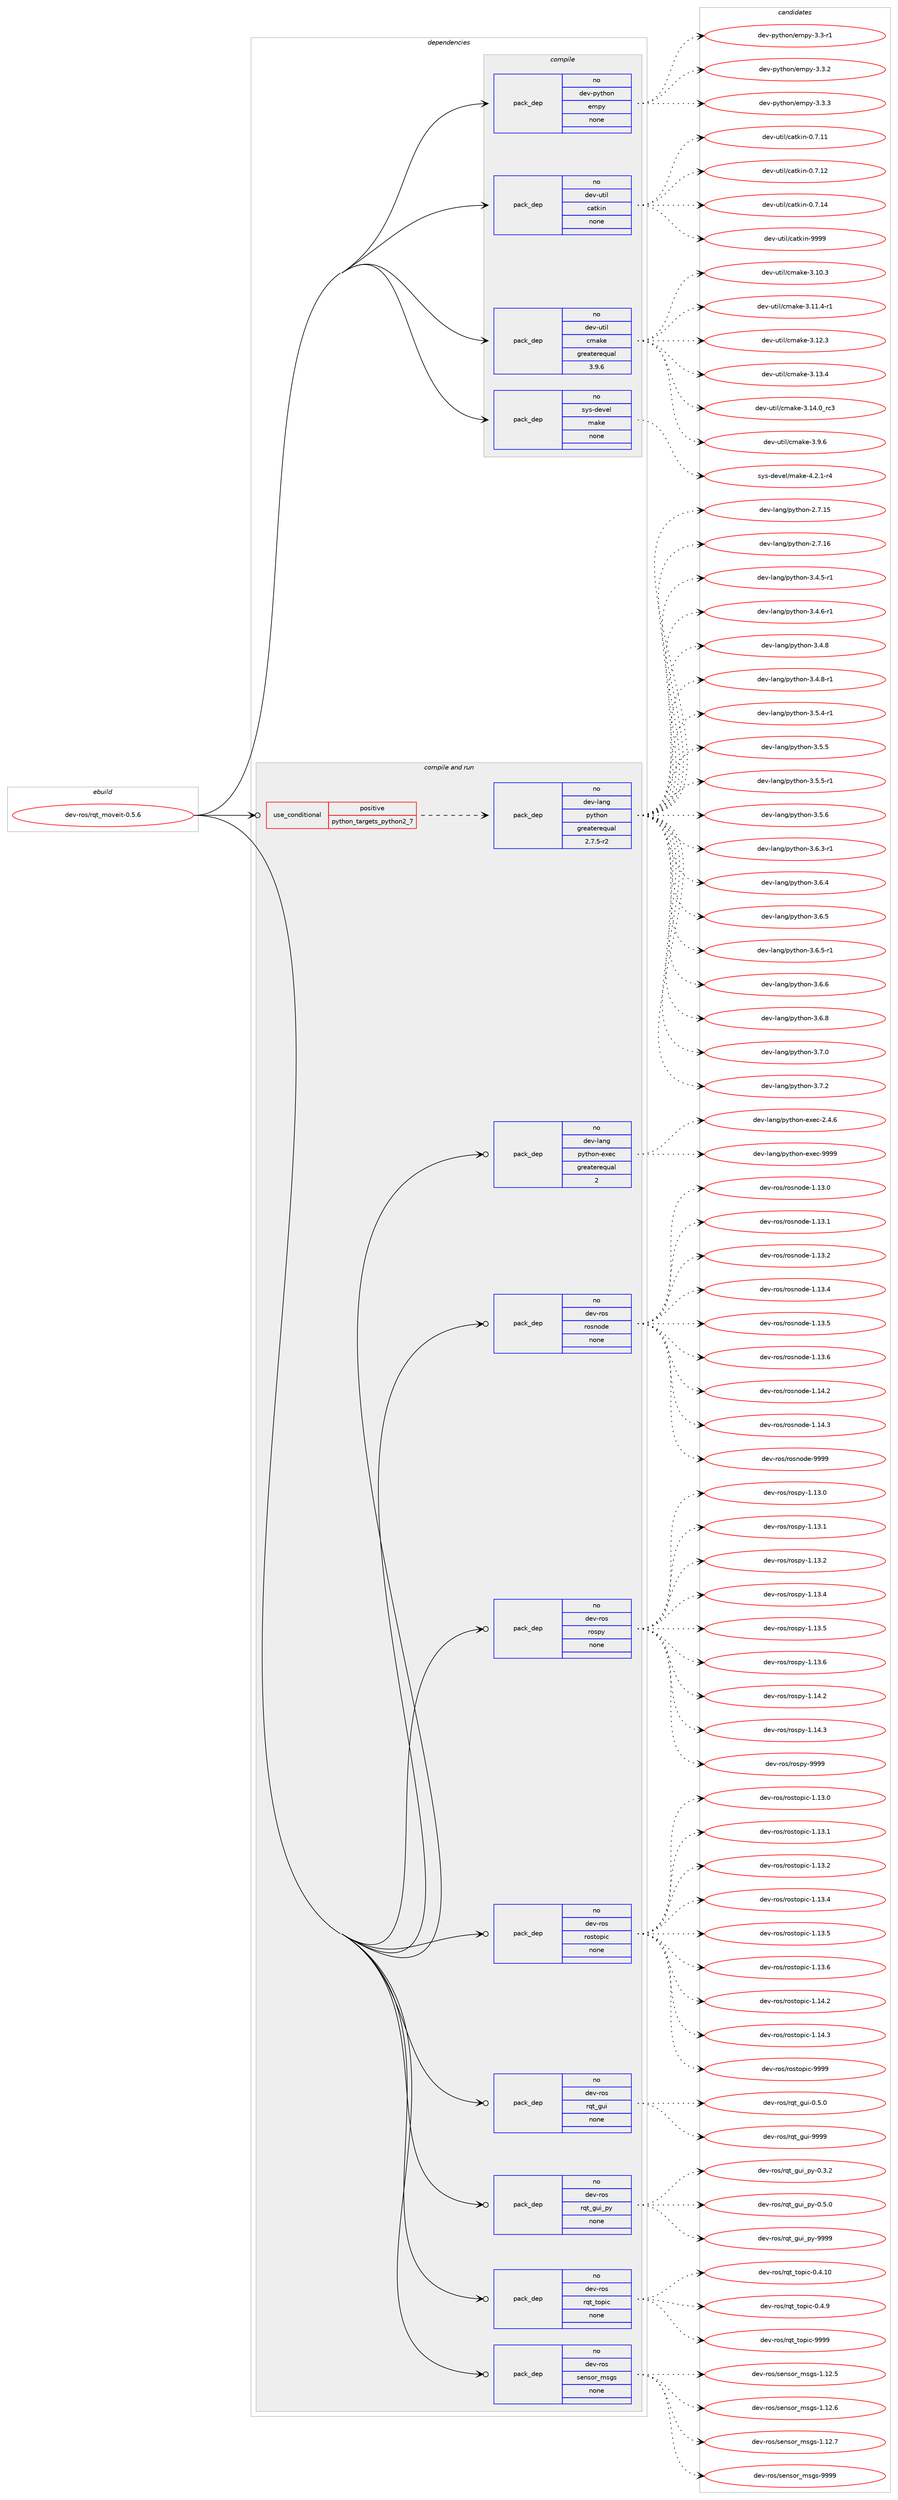 digraph prolog {

# *************
# Graph options
# *************

newrank=true;
concentrate=true;
compound=true;
graph [rankdir=LR,fontname=Helvetica,fontsize=10,ranksep=1.5];#, ranksep=2.5, nodesep=0.2];
edge  [arrowhead=vee];
node  [fontname=Helvetica,fontsize=10];

# **********
# The ebuild
# **********

subgraph cluster_leftcol {
color=gray;
rank=same;
label=<<i>ebuild</i>>;
id [label="dev-ros/rqt_moveit-0.5.6", color=red, width=4, href="../dev-ros/rqt_moveit-0.5.6.svg"];
}

# ****************
# The dependencies
# ****************

subgraph cluster_midcol {
color=gray;
label=<<i>dependencies</i>>;
subgraph cluster_compile {
fillcolor="#eeeeee";
style=filled;
label=<<i>compile</i>>;
subgraph pack1055568 {
dependency1469466 [label=<<TABLE BORDER="0" CELLBORDER="1" CELLSPACING="0" CELLPADDING="4" WIDTH="220"><TR><TD ROWSPAN="6" CELLPADDING="30">pack_dep</TD></TR><TR><TD WIDTH="110">no</TD></TR><TR><TD>dev-python</TD></TR><TR><TD>empy</TD></TR><TR><TD>none</TD></TR><TR><TD></TD></TR></TABLE>>, shape=none, color=blue];
}
id:e -> dependency1469466:w [weight=20,style="solid",arrowhead="vee"];
subgraph pack1055569 {
dependency1469467 [label=<<TABLE BORDER="0" CELLBORDER="1" CELLSPACING="0" CELLPADDING="4" WIDTH="220"><TR><TD ROWSPAN="6" CELLPADDING="30">pack_dep</TD></TR><TR><TD WIDTH="110">no</TD></TR><TR><TD>dev-util</TD></TR><TR><TD>catkin</TD></TR><TR><TD>none</TD></TR><TR><TD></TD></TR></TABLE>>, shape=none, color=blue];
}
id:e -> dependency1469467:w [weight=20,style="solid",arrowhead="vee"];
subgraph pack1055570 {
dependency1469468 [label=<<TABLE BORDER="0" CELLBORDER="1" CELLSPACING="0" CELLPADDING="4" WIDTH="220"><TR><TD ROWSPAN="6" CELLPADDING="30">pack_dep</TD></TR><TR><TD WIDTH="110">no</TD></TR><TR><TD>dev-util</TD></TR><TR><TD>cmake</TD></TR><TR><TD>greaterequal</TD></TR><TR><TD>3.9.6</TD></TR></TABLE>>, shape=none, color=blue];
}
id:e -> dependency1469468:w [weight=20,style="solid",arrowhead="vee"];
subgraph pack1055571 {
dependency1469469 [label=<<TABLE BORDER="0" CELLBORDER="1" CELLSPACING="0" CELLPADDING="4" WIDTH="220"><TR><TD ROWSPAN="6" CELLPADDING="30">pack_dep</TD></TR><TR><TD WIDTH="110">no</TD></TR><TR><TD>sys-devel</TD></TR><TR><TD>make</TD></TR><TR><TD>none</TD></TR><TR><TD></TD></TR></TABLE>>, shape=none, color=blue];
}
id:e -> dependency1469469:w [weight=20,style="solid",arrowhead="vee"];
}
subgraph cluster_compileandrun {
fillcolor="#eeeeee";
style=filled;
label=<<i>compile and run</i>>;
subgraph cond390508 {
dependency1469470 [label=<<TABLE BORDER="0" CELLBORDER="1" CELLSPACING="0" CELLPADDING="4"><TR><TD ROWSPAN="3" CELLPADDING="10">use_conditional</TD></TR><TR><TD>positive</TD></TR><TR><TD>python_targets_python2_7</TD></TR></TABLE>>, shape=none, color=red];
subgraph pack1055572 {
dependency1469471 [label=<<TABLE BORDER="0" CELLBORDER="1" CELLSPACING="0" CELLPADDING="4" WIDTH="220"><TR><TD ROWSPAN="6" CELLPADDING="30">pack_dep</TD></TR><TR><TD WIDTH="110">no</TD></TR><TR><TD>dev-lang</TD></TR><TR><TD>python</TD></TR><TR><TD>greaterequal</TD></TR><TR><TD>2.7.5-r2</TD></TR></TABLE>>, shape=none, color=blue];
}
dependency1469470:e -> dependency1469471:w [weight=20,style="dashed",arrowhead="vee"];
}
id:e -> dependency1469470:w [weight=20,style="solid",arrowhead="odotvee"];
subgraph pack1055573 {
dependency1469472 [label=<<TABLE BORDER="0" CELLBORDER="1" CELLSPACING="0" CELLPADDING="4" WIDTH="220"><TR><TD ROWSPAN="6" CELLPADDING="30">pack_dep</TD></TR><TR><TD WIDTH="110">no</TD></TR><TR><TD>dev-lang</TD></TR><TR><TD>python-exec</TD></TR><TR><TD>greaterequal</TD></TR><TR><TD>2</TD></TR></TABLE>>, shape=none, color=blue];
}
id:e -> dependency1469472:w [weight=20,style="solid",arrowhead="odotvee"];
subgraph pack1055574 {
dependency1469473 [label=<<TABLE BORDER="0" CELLBORDER="1" CELLSPACING="0" CELLPADDING="4" WIDTH="220"><TR><TD ROWSPAN="6" CELLPADDING="30">pack_dep</TD></TR><TR><TD WIDTH="110">no</TD></TR><TR><TD>dev-ros</TD></TR><TR><TD>rosnode</TD></TR><TR><TD>none</TD></TR><TR><TD></TD></TR></TABLE>>, shape=none, color=blue];
}
id:e -> dependency1469473:w [weight=20,style="solid",arrowhead="odotvee"];
subgraph pack1055575 {
dependency1469474 [label=<<TABLE BORDER="0" CELLBORDER="1" CELLSPACING="0" CELLPADDING="4" WIDTH="220"><TR><TD ROWSPAN="6" CELLPADDING="30">pack_dep</TD></TR><TR><TD WIDTH="110">no</TD></TR><TR><TD>dev-ros</TD></TR><TR><TD>rospy</TD></TR><TR><TD>none</TD></TR><TR><TD></TD></TR></TABLE>>, shape=none, color=blue];
}
id:e -> dependency1469474:w [weight=20,style="solid",arrowhead="odotvee"];
subgraph pack1055576 {
dependency1469475 [label=<<TABLE BORDER="0" CELLBORDER="1" CELLSPACING="0" CELLPADDING="4" WIDTH="220"><TR><TD ROWSPAN="6" CELLPADDING="30">pack_dep</TD></TR><TR><TD WIDTH="110">no</TD></TR><TR><TD>dev-ros</TD></TR><TR><TD>rostopic</TD></TR><TR><TD>none</TD></TR><TR><TD></TD></TR></TABLE>>, shape=none, color=blue];
}
id:e -> dependency1469475:w [weight=20,style="solid",arrowhead="odotvee"];
subgraph pack1055577 {
dependency1469476 [label=<<TABLE BORDER="0" CELLBORDER="1" CELLSPACING="0" CELLPADDING="4" WIDTH="220"><TR><TD ROWSPAN="6" CELLPADDING="30">pack_dep</TD></TR><TR><TD WIDTH="110">no</TD></TR><TR><TD>dev-ros</TD></TR><TR><TD>rqt_gui</TD></TR><TR><TD>none</TD></TR><TR><TD></TD></TR></TABLE>>, shape=none, color=blue];
}
id:e -> dependency1469476:w [weight=20,style="solid",arrowhead="odotvee"];
subgraph pack1055578 {
dependency1469477 [label=<<TABLE BORDER="0" CELLBORDER="1" CELLSPACING="0" CELLPADDING="4" WIDTH="220"><TR><TD ROWSPAN="6" CELLPADDING="30">pack_dep</TD></TR><TR><TD WIDTH="110">no</TD></TR><TR><TD>dev-ros</TD></TR><TR><TD>rqt_gui_py</TD></TR><TR><TD>none</TD></TR><TR><TD></TD></TR></TABLE>>, shape=none, color=blue];
}
id:e -> dependency1469477:w [weight=20,style="solid",arrowhead="odotvee"];
subgraph pack1055579 {
dependency1469478 [label=<<TABLE BORDER="0" CELLBORDER="1" CELLSPACING="0" CELLPADDING="4" WIDTH="220"><TR><TD ROWSPAN="6" CELLPADDING="30">pack_dep</TD></TR><TR><TD WIDTH="110">no</TD></TR><TR><TD>dev-ros</TD></TR><TR><TD>rqt_topic</TD></TR><TR><TD>none</TD></TR><TR><TD></TD></TR></TABLE>>, shape=none, color=blue];
}
id:e -> dependency1469478:w [weight=20,style="solid",arrowhead="odotvee"];
subgraph pack1055580 {
dependency1469479 [label=<<TABLE BORDER="0" CELLBORDER="1" CELLSPACING="0" CELLPADDING="4" WIDTH="220"><TR><TD ROWSPAN="6" CELLPADDING="30">pack_dep</TD></TR><TR><TD WIDTH="110">no</TD></TR><TR><TD>dev-ros</TD></TR><TR><TD>sensor_msgs</TD></TR><TR><TD>none</TD></TR><TR><TD></TD></TR></TABLE>>, shape=none, color=blue];
}
id:e -> dependency1469479:w [weight=20,style="solid",arrowhead="odotvee"];
}
subgraph cluster_run {
fillcolor="#eeeeee";
style=filled;
label=<<i>run</i>>;
}
}

# **************
# The candidates
# **************

subgraph cluster_choices {
rank=same;
color=gray;
label=<<i>candidates</i>>;

subgraph choice1055568 {
color=black;
nodesep=1;
choice1001011184511212111610411111047101109112121455146514511449 [label="dev-python/empy-3.3-r1", color=red, width=4,href="../dev-python/empy-3.3-r1.svg"];
choice1001011184511212111610411111047101109112121455146514650 [label="dev-python/empy-3.3.2", color=red, width=4,href="../dev-python/empy-3.3.2.svg"];
choice1001011184511212111610411111047101109112121455146514651 [label="dev-python/empy-3.3.3", color=red, width=4,href="../dev-python/empy-3.3.3.svg"];
dependency1469466:e -> choice1001011184511212111610411111047101109112121455146514511449:w [style=dotted,weight="100"];
dependency1469466:e -> choice1001011184511212111610411111047101109112121455146514650:w [style=dotted,weight="100"];
dependency1469466:e -> choice1001011184511212111610411111047101109112121455146514651:w [style=dotted,weight="100"];
}
subgraph choice1055569 {
color=black;
nodesep=1;
choice1001011184511711610510847999711610710511045484655464949 [label="dev-util/catkin-0.7.11", color=red, width=4,href="../dev-util/catkin-0.7.11.svg"];
choice1001011184511711610510847999711610710511045484655464950 [label="dev-util/catkin-0.7.12", color=red, width=4,href="../dev-util/catkin-0.7.12.svg"];
choice1001011184511711610510847999711610710511045484655464952 [label="dev-util/catkin-0.7.14", color=red, width=4,href="../dev-util/catkin-0.7.14.svg"];
choice100101118451171161051084799971161071051104557575757 [label="dev-util/catkin-9999", color=red, width=4,href="../dev-util/catkin-9999.svg"];
dependency1469467:e -> choice1001011184511711610510847999711610710511045484655464949:w [style=dotted,weight="100"];
dependency1469467:e -> choice1001011184511711610510847999711610710511045484655464950:w [style=dotted,weight="100"];
dependency1469467:e -> choice1001011184511711610510847999711610710511045484655464952:w [style=dotted,weight="100"];
dependency1469467:e -> choice100101118451171161051084799971161071051104557575757:w [style=dotted,weight="100"];
}
subgraph choice1055570 {
color=black;
nodesep=1;
choice1001011184511711610510847991099710710145514649484651 [label="dev-util/cmake-3.10.3", color=red, width=4,href="../dev-util/cmake-3.10.3.svg"];
choice10010111845117116105108479910997107101455146494946524511449 [label="dev-util/cmake-3.11.4-r1", color=red, width=4,href="../dev-util/cmake-3.11.4-r1.svg"];
choice1001011184511711610510847991099710710145514649504651 [label="dev-util/cmake-3.12.3", color=red, width=4,href="../dev-util/cmake-3.12.3.svg"];
choice1001011184511711610510847991099710710145514649514652 [label="dev-util/cmake-3.13.4", color=red, width=4,href="../dev-util/cmake-3.13.4.svg"];
choice1001011184511711610510847991099710710145514649524648951149951 [label="dev-util/cmake-3.14.0_rc3", color=red, width=4,href="../dev-util/cmake-3.14.0_rc3.svg"];
choice10010111845117116105108479910997107101455146574654 [label="dev-util/cmake-3.9.6", color=red, width=4,href="../dev-util/cmake-3.9.6.svg"];
dependency1469468:e -> choice1001011184511711610510847991099710710145514649484651:w [style=dotted,weight="100"];
dependency1469468:e -> choice10010111845117116105108479910997107101455146494946524511449:w [style=dotted,weight="100"];
dependency1469468:e -> choice1001011184511711610510847991099710710145514649504651:w [style=dotted,weight="100"];
dependency1469468:e -> choice1001011184511711610510847991099710710145514649514652:w [style=dotted,weight="100"];
dependency1469468:e -> choice1001011184511711610510847991099710710145514649524648951149951:w [style=dotted,weight="100"];
dependency1469468:e -> choice10010111845117116105108479910997107101455146574654:w [style=dotted,weight="100"];
}
subgraph choice1055571 {
color=black;
nodesep=1;
choice1151211154510010111810110847109971071014552465046494511452 [label="sys-devel/make-4.2.1-r4", color=red, width=4,href="../sys-devel/make-4.2.1-r4.svg"];
dependency1469469:e -> choice1151211154510010111810110847109971071014552465046494511452:w [style=dotted,weight="100"];
}
subgraph choice1055572 {
color=black;
nodesep=1;
choice10010111845108971101034711212111610411111045504655464953 [label="dev-lang/python-2.7.15", color=red, width=4,href="../dev-lang/python-2.7.15.svg"];
choice10010111845108971101034711212111610411111045504655464954 [label="dev-lang/python-2.7.16", color=red, width=4,href="../dev-lang/python-2.7.16.svg"];
choice1001011184510897110103471121211161041111104551465246534511449 [label="dev-lang/python-3.4.5-r1", color=red, width=4,href="../dev-lang/python-3.4.5-r1.svg"];
choice1001011184510897110103471121211161041111104551465246544511449 [label="dev-lang/python-3.4.6-r1", color=red, width=4,href="../dev-lang/python-3.4.6-r1.svg"];
choice100101118451089711010347112121116104111110455146524656 [label="dev-lang/python-3.4.8", color=red, width=4,href="../dev-lang/python-3.4.8.svg"];
choice1001011184510897110103471121211161041111104551465246564511449 [label="dev-lang/python-3.4.8-r1", color=red, width=4,href="../dev-lang/python-3.4.8-r1.svg"];
choice1001011184510897110103471121211161041111104551465346524511449 [label="dev-lang/python-3.5.4-r1", color=red, width=4,href="../dev-lang/python-3.5.4-r1.svg"];
choice100101118451089711010347112121116104111110455146534653 [label="dev-lang/python-3.5.5", color=red, width=4,href="../dev-lang/python-3.5.5.svg"];
choice1001011184510897110103471121211161041111104551465346534511449 [label="dev-lang/python-3.5.5-r1", color=red, width=4,href="../dev-lang/python-3.5.5-r1.svg"];
choice100101118451089711010347112121116104111110455146534654 [label="dev-lang/python-3.5.6", color=red, width=4,href="../dev-lang/python-3.5.6.svg"];
choice1001011184510897110103471121211161041111104551465446514511449 [label="dev-lang/python-3.6.3-r1", color=red, width=4,href="../dev-lang/python-3.6.3-r1.svg"];
choice100101118451089711010347112121116104111110455146544652 [label="dev-lang/python-3.6.4", color=red, width=4,href="../dev-lang/python-3.6.4.svg"];
choice100101118451089711010347112121116104111110455146544653 [label="dev-lang/python-3.6.5", color=red, width=4,href="../dev-lang/python-3.6.5.svg"];
choice1001011184510897110103471121211161041111104551465446534511449 [label="dev-lang/python-3.6.5-r1", color=red, width=4,href="../dev-lang/python-3.6.5-r1.svg"];
choice100101118451089711010347112121116104111110455146544654 [label="dev-lang/python-3.6.6", color=red, width=4,href="../dev-lang/python-3.6.6.svg"];
choice100101118451089711010347112121116104111110455146544656 [label="dev-lang/python-3.6.8", color=red, width=4,href="../dev-lang/python-3.6.8.svg"];
choice100101118451089711010347112121116104111110455146554648 [label="dev-lang/python-3.7.0", color=red, width=4,href="../dev-lang/python-3.7.0.svg"];
choice100101118451089711010347112121116104111110455146554650 [label="dev-lang/python-3.7.2", color=red, width=4,href="../dev-lang/python-3.7.2.svg"];
dependency1469471:e -> choice10010111845108971101034711212111610411111045504655464953:w [style=dotted,weight="100"];
dependency1469471:e -> choice10010111845108971101034711212111610411111045504655464954:w [style=dotted,weight="100"];
dependency1469471:e -> choice1001011184510897110103471121211161041111104551465246534511449:w [style=dotted,weight="100"];
dependency1469471:e -> choice1001011184510897110103471121211161041111104551465246544511449:w [style=dotted,weight="100"];
dependency1469471:e -> choice100101118451089711010347112121116104111110455146524656:w [style=dotted,weight="100"];
dependency1469471:e -> choice1001011184510897110103471121211161041111104551465246564511449:w [style=dotted,weight="100"];
dependency1469471:e -> choice1001011184510897110103471121211161041111104551465346524511449:w [style=dotted,weight="100"];
dependency1469471:e -> choice100101118451089711010347112121116104111110455146534653:w [style=dotted,weight="100"];
dependency1469471:e -> choice1001011184510897110103471121211161041111104551465346534511449:w [style=dotted,weight="100"];
dependency1469471:e -> choice100101118451089711010347112121116104111110455146534654:w [style=dotted,weight="100"];
dependency1469471:e -> choice1001011184510897110103471121211161041111104551465446514511449:w [style=dotted,weight="100"];
dependency1469471:e -> choice100101118451089711010347112121116104111110455146544652:w [style=dotted,weight="100"];
dependency1469471:e -> choice100101118451089711010347112121116104111110455146544653:w [style=dotted,weight="100"];
dependency1469471:e -> choice1001011184510897110103471121211161041111104551465446534511449:w [style=dotted,weight="100"];
dependency1469471:e -> choice100101118451089711010347112121116104111110455146544654:w [style=dotted,weight="100"];
dependency1469471:e -> choice100101118451089711010347112121116104111110455146544656:w [style=dotted,weight="100"];
dependency1469471:e -> choice100101118451089711010347112121116104111110455146554648:w [style=dotted,weight="100"];
dependency1469471:e -> choice100101118451089711010347112121116104111110455146554650:w [style=dotted,weight="100"];
}
subgraph choice1055573 {
color=black;
nodesep=1;
choice1001011184510897110103471121211161041111104510112010199455046524654 [label="dev-lang/python-exec-2.4.6", color=red, width=4,href="../dev-lang/python-exec-2.4.6.svg"];
choice10010111845108971101034711212111610411111045101120101994557575757 [label="dev-lang/python-exec-9999", color=red, width=4,href="../dev-lang/python-exec-9999.svg"];
dependency1469472:e -> choice1001011184510897110103471121211161041111104510112010199455046524654:w [style=dotted,weight="100"];
dependency1469472:e -> choice10010111845108971101034711212111610411111045101120101994557575757:w [style=dotted,weight="100"];
}
subgraph choice1055574 {
color=black;
nodesep=1;
choice100101118451141111154711411111511011110010145494649514648 [label="dev-ros/rosnode-1.13.0", color=red, width=4,href="../dev-ros/rosnode-1.13.0.svg"];
choice100101118451141111154711411111511011110010145494649514649 [label="dev-ros/rosnode-1.13.1", color=red, width=4,href="../dev-ros/rosnode-1.13.1.svg"];
choice100101118451141111154711411111511011110010145494649514650 [label="dev-ros/rosnode-1.13.2", color=red, width=4,href="../dev-ros/rosnode-1.13.2.svg"];
choice100101118451141111154711411111511011110010145494649514652 [label="dev-ros/rosnode-1.13.4", color=red, width=4,href="../dev-ros/rosnode-1.13.4.svg"];
choice100101118451141111154711411111511011110010145494649514653 [label="dev-ros/rosnode-1.13.5", color=red, width=4,href="../dev-ros/rosnode-1.13.5.svg"];
choice100101118451141111154711411111511011110010145494649514654 [label="dev-ros/rosnode-1.13.6", color=red, width=4,href="../dev-ros/rosnode-1.13.6.svg"];
choice100101118451141111154711411111511011110010145494649524650 [label="dev-ros/rosnode-1.14.2", color=red, width=4,href="../dev-ros/rosnode-1.14.2.svg"];
choice100101118451141111154711411111511011110010145494649524651 [label="dev-ros/rosnode-1.14.3", color=red, width=4,href="../dev-ros/rosnode-1.14.3.svg"];
choice10010111845114111115471141111151101111001014557575757 [label="dev-ros/rosnode-9999", color=red, width=4,href="../dev-ros/rosnode-9999.svg"];
dependency1469473:e -> choice100101118451141111154711411111511011110010145494649514648:w [style=dotted,weight="100"];
dependency1469473:e -> choice100101118451141111154711411111511011110010145494649514649:w [style=dotted,weight="100"];
dependency1469473:e -> choice100101118451141111154711411111511011110010145494649514650:w [style=dotted,weight="100"];
dependency1469473:e -> choice100101118451141111154711411111511011110010145494649514652:w [style=dotted,weight="100"];
dependency1469473:e -> choice100101118451141111154711411111511011110010145494649514653:w [style=dotted,weight="100"];
dependency1469473:e -> choice100101118451141111154711411111511011110010145494649514654:w [style=dotted,weight="100"];
dependency1469473:e -> choice100101118451141111154711411111511011110010145494649524650:w [style=dotted,weight="100"];
dependency1469473:e -> choice100101118451141111154711411111511011110010145494649524651:w [style=dotted,weight="100"];
dependency1469473:e -> choice10010111845114111115471141111151101111001014557575757:w [style=dotted,weight="100"];
}
subgraph choice1055575 {
color=black;
nodesep=1;
choice100101118451141111154711411111511212145494649514648 [label="dev-ros/rospy-1.13.0", color=red, width=4,href="../dev-ros/rospy-1.13.0.svg"];
choice100101118451141111154711411111511212145494649514649 [label="dev-ros/rospy-1.13.1", color=red, width=4,href="../dev-ros/rospy-1.13.1.svg"];
choice100101118451141111154711411111511212145494649514650 [label="dev-ros/rospy-1.13.2", color=red, width=4,href="../dev-ros/rospy-1.13.2.svg"];
choice100101118451141111154711411111511212145494649514652 [label="dev-ros/rospy-1.13.4", color=red, width=4,href="../dev-ros/rospy-1.13.4.svg"];
choice100101118451141111154711411111511212145494649514653 [label="dev-ros/rospy-1.13.5", color=red, width=4,href="../dev-ros/rospy-1.13.5.svg"];
choice100101118451141111154711411111511212145494649514654 [label="dev-ros/rospy-1.13.6", color=red, width=4,href="../dev-ros/rospy-1.13.6.svg"];
choice100101118451141111154711411111511212145494649524650 [label="dev-ros/rospy-1.14.2", color=red, width=4,href="../dev-ros/rospy-1.14.2.svg"];
choice100101118451141111154711411111511212145494649524651 [label="dev-ros/rospy-1.14.3", color=red, width=4,href="../dev-ros/rospy-1.14.3.svg"];
choice10010111845114111115471141111151121214557575757 [label="dev-ros/rospy-9999", color=red, width=4,href="../dev-ros/rospy-9999.svg"];
dependency1469474:e -> choice100101118451141111154711411111511212145494649514648:w [style=dotted,weight="100"];
dependency1469474:e -> choice100101118451141111154711411111511212145494649514649:w [style=dotted,weight="100"];
dependency1469474:e -> choice100101118451141111154711411111511212145494649514650:w [style=dotted,weight="100"];
dependency1469474:e -> choice100101118451141111154711411111511212145494649514652:w [style=dotted,weight="100"];
dependency1469474:e -> choice100101118451141111154711411111511212145494649514653:w [style=dotted,weight="100"];
dependency1469474:e -> choice100101118451141111154711411111511212145494649514654:w [style=dotted,weight="100"];
dependency1469474:e -> choice100101118451141111154711411111511212145494649524650:w [style=dotted,weight="100"];
dependency1469474:e -> choice100101118451141111154711411111511212145494649524651:w [style=dotted,weight="100"];
dependency1469474:e -> choice10010111845114111115471141111151121214557575757:w [style=dotted,weight="100"];
}
subgraph choice1055576 {
color=black;
nodesep=1;
choice10010111845114111115471141111151161111121059945494649514648 [label="dev-ros/rostopic-1.13.0", color=red, width=4,href="../dev-ros/rostopic-1.13.0.svg"];
choice10010111845114111115471141111151161111121059945494649514649 [label="dev-ros/rostopic-1.13.1", color=red, width=4,href="../dev-ros/rostopic-1.13.1.svg"];
choice10010111845114111115471141111151161111121059945494649514650 [label="dev-ros/rostopic-1.13.2", color=red, width=4,href="../dev-ros/rostopic-1.13.2.svg"];
choice10010111845114111115471141111151161111121059945494649514652 [label="dev-ros/rostopic-1.13.4", color=red, width=4,href="../dev-ros/rostopic-1.13.4.svg"];
choice10010111845114111115471141111151161111121059945494649514653 [label="dev-ros/rostopic-1.13.5", color=red, width=4,href="../dev-ros/rostopic-1.13.5.svg"];
choice10010111845114111115471141111151161111121059945494649514654 [label="dev-ros/rostopic-1.13.6", color=red, width=4,href="../dev-ros/rostopic-1.13.6.svg"];
choice10010111845114111115471141111151161111121059945494649524650 [label="dev-ros/rostopic-1.14.2", color=red, width=4,href="../dev-ros/rostopic-1.14.2.svg"];
choice10010111845114111115471141111151161111121059945494649524651 [label="dev-ros/rostopic-1.14.3", color=red, width=4,href="../dev-ros/rostopic-1.14.3.svg"];
choice1001011184511411111547114111115116111112105994557575757 [label="dev-ros/rostopic-9999", color=red, width=4,href="../dev-ros/rostopic-9999.svg"];
dependency1469475:e -> choice10010111845114111115471141111151161111121059945494649514648:w [style=dotted,weight="100"];
dependency1469475:e -> choice10010111845114111115471141111151161111121059945494649514649:w [style=dotted,weight="100"];
dependency1469475:e -> choice10010111845114111115471141111151161111121059945494649514650:w [style=dotted,weight="100"];
dependency1469475:e -> choice10010111845114111115471141111151161111121059945494649514652:w [style=dotted,weight="100"];
dependency1469475:e -> choice10010111845114111115471141111151161111121059945494649514653:w [style=dotted,weight="100"];
dependency1469475:e -> choice10010111845114111115471141111151161111121059945494649514654:w [style=dotted,weight="100"];
dependency1469475:e -> choice10010111845114111115471141111151161111121059945494649524650:w [style=dotted,weight="100"];
dependency1469475:e -> choice10010111845114111115471141111151161111121059945494649524651:w [style=dotted,weight="100"];
dependency1469475:e -> choice1001011184511411111547114111115116111112105994557575757:w [style=dotted,weight="100"];
}
subgraph choice1055577 {
color=black;
nodesep=1;
choice100101118451141111154711411311695103117105454846534648 [label="dev-ros/rqt_gui-0.5.0", color=red, width=4,href="../dev-ros/rqt_gui-0.5.0.svg"];
choice1001011184511411111547114113116951031171054557575757 [label="dev-ros/rqt_gui-9999", color=red, width=4,href="../dev-ros/rqt_gui-9999.svg"];
dependency1469476:e -> choice100101118451141111154711411311695103117105454846534648:w [style=dotted,weight="100"];
dependency1469476:e -> choice1001011184511411111547114113116951031171054557575757:w [style=dotted,weight="100"];
}
subgraph choice1055578 {
color=black;
nodesep=1;
choice10010111845114111115471141131169510311710595112121454846514650 [label="dev-ros/rqt_gui_py-0.3.2", color=red, width=4,href="../dev-ros/rqt_gui_py-0.3.2.svg"];
choice10010111845114111115471141131169510311710595112121454846534648 [label="dev-ros/rqt_gui_py-0.5.0", color=red, width=4,href="../dev-ros/rqt_gui_py-0.5.0.svg"];
choice100101118451141111154711411311695103117105951121214557575757 [label="dev-ros/rqt_gui_py-9999", color=red, width=4,href="../dev-ros/rqt_gui_py-9999.svg"];
dependency1469477:e -> choice10010111845114111115471141131169510311710595112121454846514650:w [style=dotted,weight="100"];
dependency1469477:e -> choice10010111845114111115471141131169510311710595112121454846534648:w [style=dotted,weight="100"];
dependency1469477:e -> choice100101118451141111154711411311695103117105951121214557575757:w [style=dotted,weight="100"];
}
subgraph choice1055579 {
color=black;
nodesep=1;
choice1001011184511411111547114113116951161111121059945484652464948 [label="dev-ros/rqt_topic-0.4.10", color=red, width=4,href="../dev-ros/rqt_topic-0.4.10.svg"];
choice10010111845114111115471141131169511611111210599454846524657 [label="dev-ros/rqt_topic-0.4.9", color=red, width=4,href="../dev-ros/rqt_topic-0.4.9.svg"];
choice100101118451141111154711411311695116111112105994557575757 [label="dev-ros/rqt_topic-9999", color=red, width=4,href="../dev-ros/rqt_topic-9999.svg"];
dependency1469478:e -> choice1001011184511411111547114113116951161111121059945484652464948:w [style=dotted,weight="100"];
dependency1469478:e -> choice10010111845114111115471141131169511611111210599454846524657:w [style=dotted,weight="100"];
dependency1469478:e -> choice100101118451141111154711411311695116111112105994557575757:w [style=dotted,weight="100"];
}
subgraph choice1055580 {
color=black;
nodesep=1;
choice10010111845114111115471151011101151111149510911510311545494649504653 [label="dev-ros/sensor_msgs-1.12.5", color=red, width=4,href="../dev-ros/sensor_msgs-1.12.5.svg"];
choice10010111845114111115471151011101151111149510911510311545494649504654 [label="dev-ros/sensor_msgs-1.12.6", color=red, width=4,href="../dev-ros/sensor_msgs-1.12.6.svg"];
choice10010111845114111115471151011101151111149510911510311545494649504655 [label="dev-ros/sensor_msgs-1.12.7", color=red, width=4,href="../dev-ros/sensor_msgs-1.12.7.svg"];
choice1001011184511411111547115101110115111114951091151031154557575757 [label="dev-ros/sensor_msgs-9999", color=red, width=4,href="../dev-ros/sensor_msgs-9999.svg"];
dependency1469479:e -> choice10010111845114111115471151011101151111149510911510311545494649504653:w [style=dotted,weight="100"];
dependency1469479:e -> choice10010111845114111115471151011101151111149510911510311545494649504654:w [style=dotted,weight="100"];
dependency1469479:e -> choice10010111845114111115471151011101151111149510911510311545494649504655:w [style=dotted,weight="100"];
dependency1469479:e -> choice1001011184511411111547115101110115111114951091151031154557575757:w [style=dotted,weight="100"];
}
}

}

